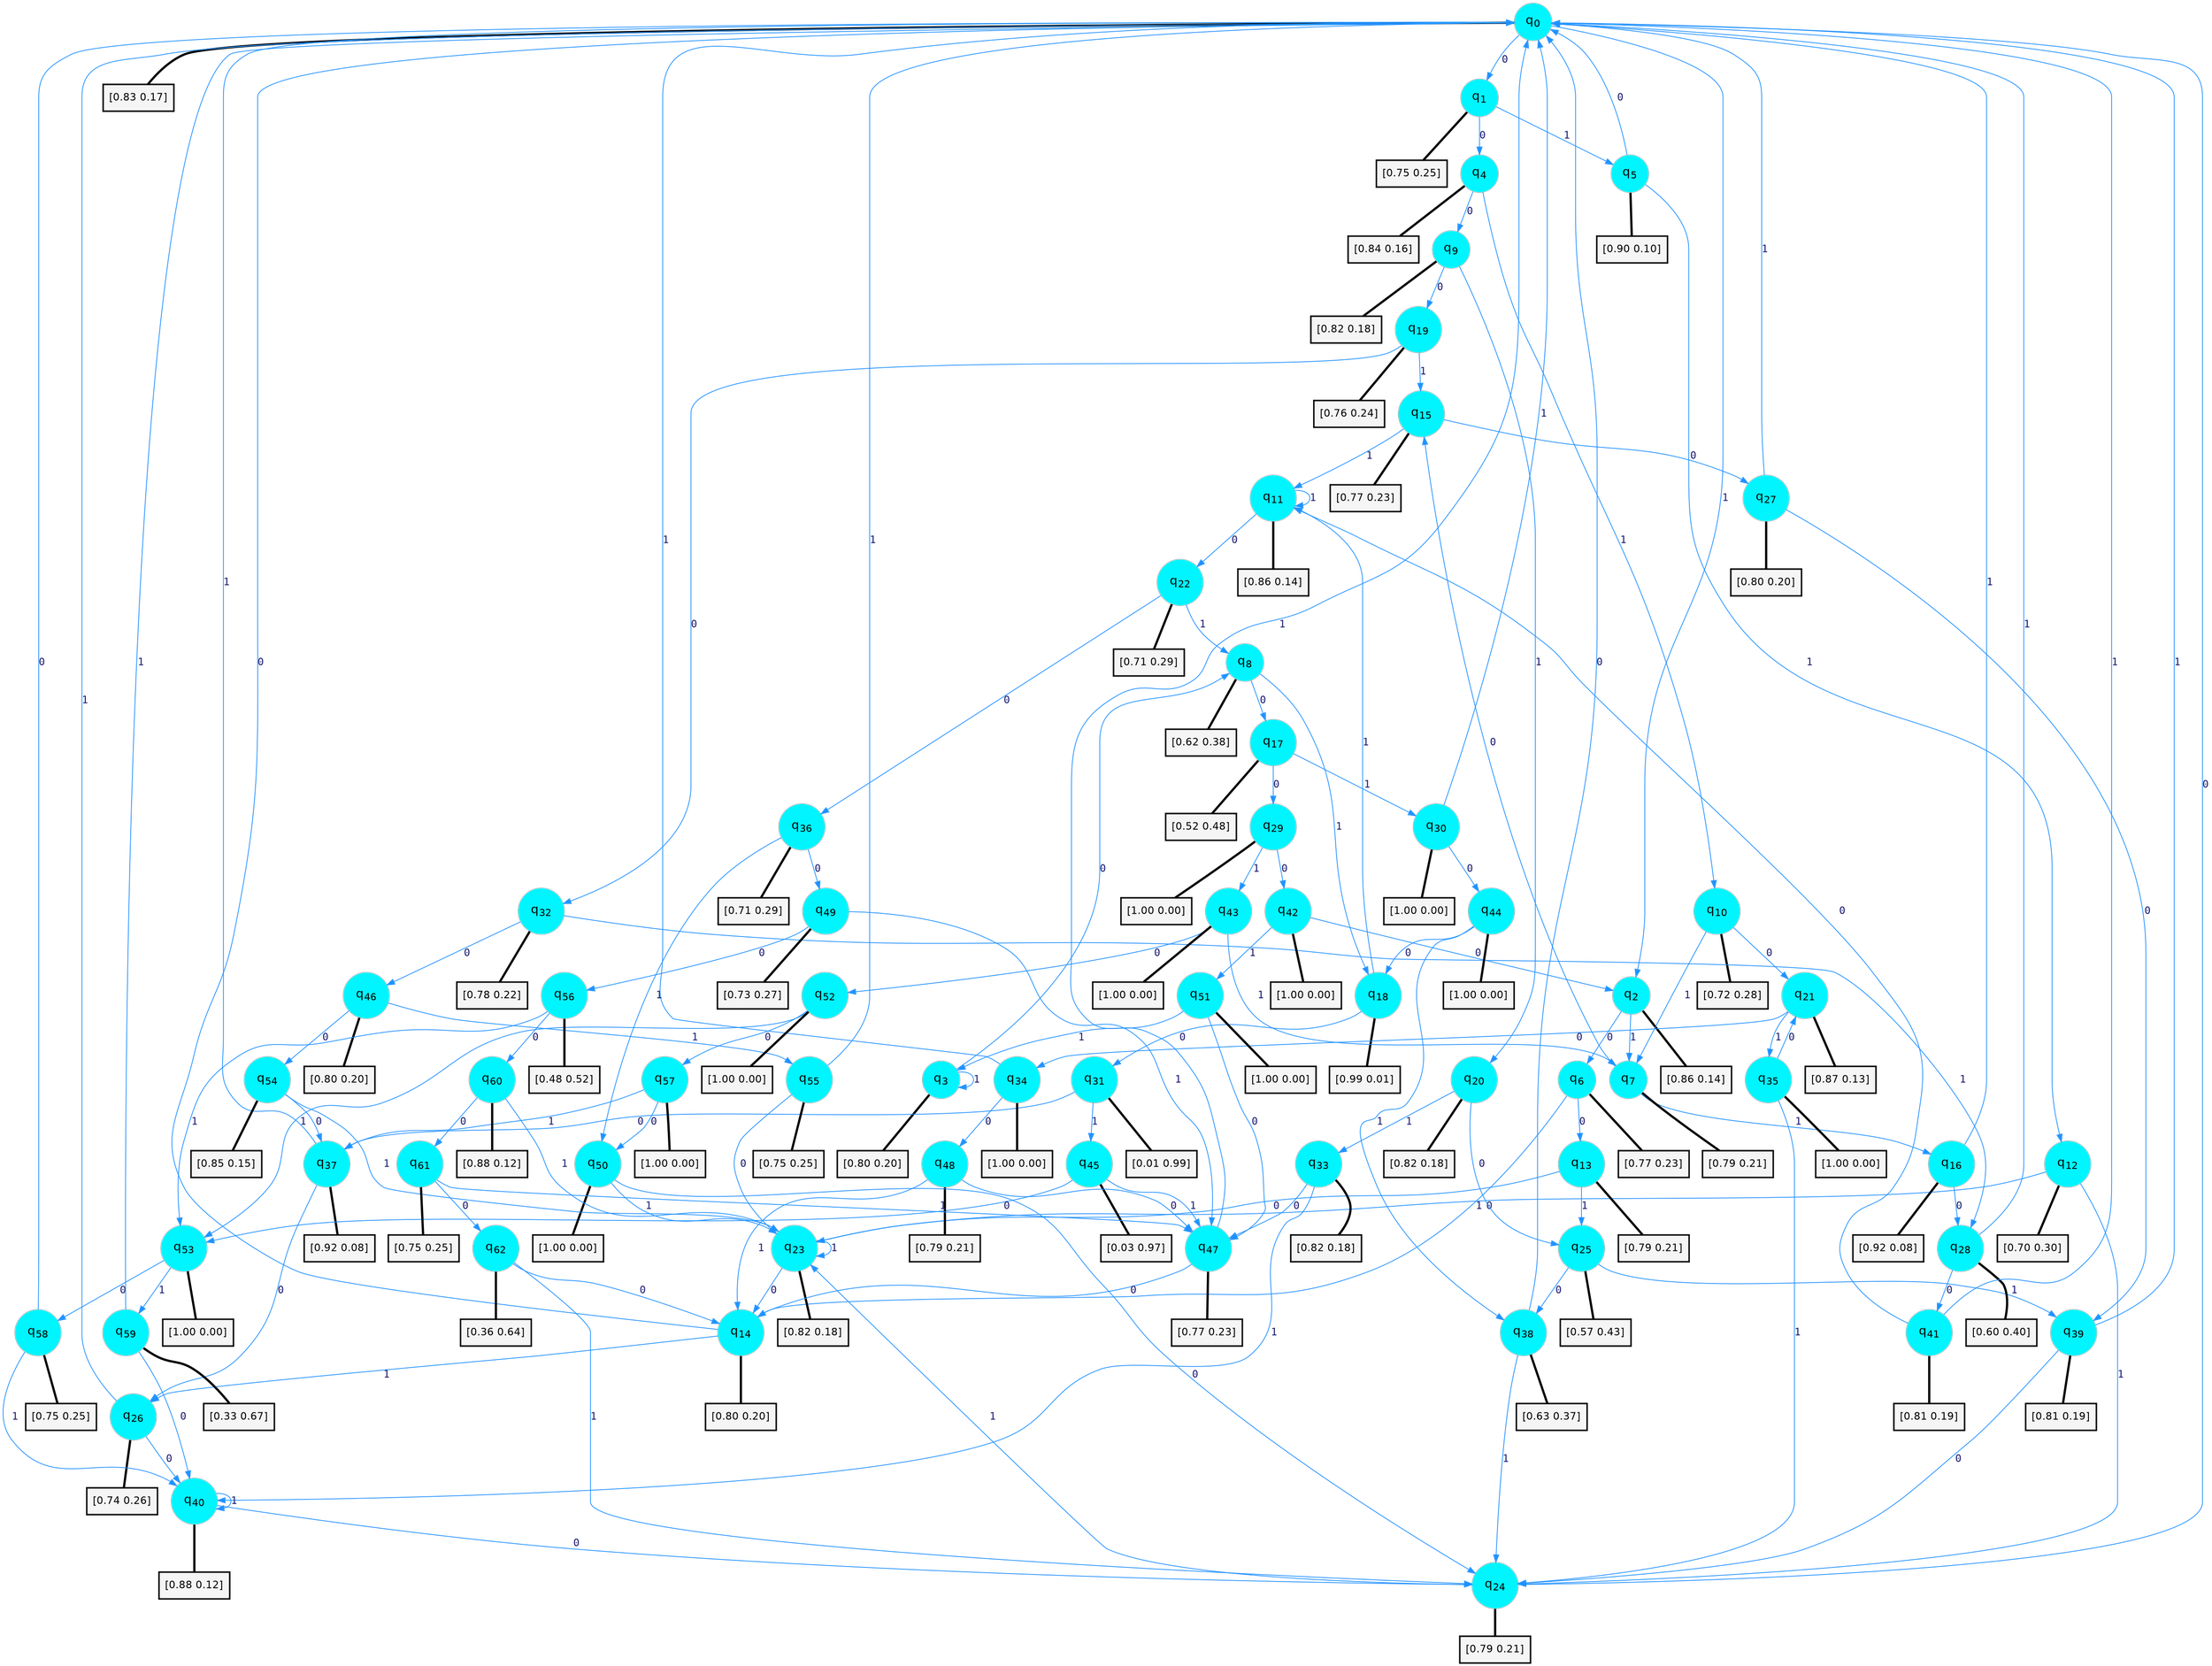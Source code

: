 digraph G {
graph [
bgcolor=transparent, dpi=300, rankdir=TD, size="40,25"];
node [
color=gray, fillcolor=turquoise1, fontcolor=black, fontname=Helvetica, fontsize=16, fontweight=bold, shape=circle, style=filled];
edge [
arrowsize=1, color=dodgerblue1, fontcolor=midnightblue, fontname=courier, fontweight=bold, penwidth=1, style=solid, weight=20];
0[label=<q<SUB>0</SUB>>];
1[label=<q<SUB>1</SUB>>];
2[label=<q<SUB>2</SUB>>];
3[label=<q<SUB>3</SUB>>];
4[label=<q<SUB>4</SUB>>];
5[label=<q<SUB>5</SUB>>];
6[label=<q<SUB>6</SUB>>];
7[label=<q<SUB>7</SUB>>];
8[label=<q<SUB>8</SUB>>];
9[label=<q<SUB>9</SUB>>];
10[label=<q<SUB>10</SUB>>];
11[label=<q<SUB>11</SUB>>];
12[label=<q<SUB>12</SUB>>];
13[label=<q<SUB>13</SUB>>];
14[label=<q<SUB>14</SUB>>];
15[label=<q<SUB>15</SUB>>];
16[label=<q<SUB>16</SUB>>];
17[label=<q<SUB>17</SUB>>];
18[label=<q<SUB>18</SUB>>];
19[label=<q<SUB>19</SUB>>];
20[label=<q<SUB>20</SUB>>];
21[label=<q<SUB>21</SUB>>];
22[label=<q<SUB>22</SUB>>];
23[label=<q<SUB>23</SUB>>];
24[label=<q<SUB>24</SUB>>];
25[label=<q<SUB>25</SUB>>];
26[label=<q<SUB>26</SUB>>];
27[label=<q<SUB>27</SUB>>];
28[label=<q<SUB>28</SUB>>];
29[label=<q<SUB>29</SUB>>];
30[label=<q<SUB>30</SUB>>];
31[label=<q<SUB>31</SUB>>];
32[label=<q<SUB>32</SUB>>];
33[label=<q<SUB>33</SUB>>];
34[label=<q<SUB>34</SUB>>];
35[label=<q<SUB>35</SUB>>];
36[label=<q<SUB>36</SUB>>];
37[label=<q<SUB>37</SUB>>];
38[label=<q<SUB>38</SUB>>];
39[label=<q<SUB>39</SUB>>];
40[label=<q<SUB>40</SUB>>];
41[label=<q<SUB>41</SUB>>];
42[label=<q<SUB>42</SUB>>];
43[label=<q<SUB>43</SUB>>];
44[label=<q<SUB>44</SUB>>];
45[label=<q<SUB>45</SUB>>];
46[label=<q<SUB>46</SUB>>];
47[label=<q<SUB>47</SUB>>];
48[label=<q<SUB>48</SUB>>];
49[label=<q<SUB>49</SUB>>];
50[label=<q<SUB>50</SUB>>];
51[label=<q<SUB>51</SUB>>];
52[label=<q<SUB>52</SUB>>];
53[label=<q<SUB>53</SUB>>];
54[label=<q<SUB>54</SUB>>];
55[label=<q<SUB>55</SUB>>];
56[label=<q<SUB>56</SUB>>];
57[label=<q<SUB>57</SUB>>];
58[label=<q<SUB>58</SUB>>];
59[label=<q<SUB>59</SUB>>];
60[label=<q<SUB>60</SUB>>];
61[label=<q<SUB>61</SUB>>];
62[label=<q<SUB>62</SUB>>];
63[label="[0.83 0.17]", shape=box,fontcolor=black, fontname=Helvetica, fontsize=14, penwidth=2, fillcolor=whitesmoke,color=black];
64[label="[0.75 0.25]", shape=box,fontcolor=black, fontname=Helvetica, fontsize=14, penwidth=2, fillcolor=whitesmoke,color=black];
65[label="[0.86 0.14]", shape=box,fontcolor=black, fontname=Helvetica, fontsize=14, penwidth=2, fillcolor=whitesmoke,color=black];
66[label="[0.80 0.20]", shape=box,fontcolor=black, fontname=Helvetica, fontsize=14, penwidth=2, fillcolor=whitesmoke,color=black];
67[label="[0.84 0.16]", shape=box,fontcolor=black, fontname=Helvetica, fontsize=14, penwidth=2, fillcolor=whitesmoke,color=black];
68[label="[0.90 0.10]", shape=box,fontcolor=black, fontname=Helvetica, fontsize=14, penwidth=2, fillcolor=whitesmoke,color=black];
69[label="[0.77 0.23]", shape=box,fontcolor=black, fontname=Helvetica, fontsize=14, penwidth=2, fillcolor=whitesmoke,color=black];
70[label="[0.79 0.21]", shape=box,fontcolor=black, fontname=Helvetica, fontsize=14, penwidth=2, fillcolor=whitesmoke,color=black];
71[label="[0.62 0.38]", shape=box,fontcolor=black, fontname=Helvetica, fontsize=14, penwidth=2, fillcolor=whitesmoke,color=black];
72[label="[0.82 0.18]", shape=box,fontcolor=black, fontname=Helvetica, fontsize=14, penwidth=2, fillcolor=whitesmoke,color=black];
73[label="[0.72 0.28]", shape=box,fontcolor=black, fontname=Helvetica, fontsize=14, penwidth=2, fillcolor=whitesmoke,color=black];
74[label="[0.86 0.14]", shape=box,fontcolor=black, fontname=Helvetica, fontsize=14, penwidth=2, fillcolor=whitesmoke,color=black];
75[label="[0.70 0.30]", shape=box,fontcolor=black, fontname=Helvetica, fontsize=14, penwidth=2, fillcolor=whitesmoke,color=black];
76[label="[0.79 0.21]", shape=box,fontcolor=black, fontname=Helvetica, fontsize=14, penwidth=2, fillcolor=whitesmoke,color=black];
77[label="[0.80 0.20]", shape=box,fontcolor=black, fontname=Helvetica, fontsize=14, penwidth=2, fillcolor=whitesmoke,color=black];
78[label="[0.77 0.23]", shape=box,fontcolor=black, fontname=Helvetica, fontsize=14, penwidth=2, fillcolor=whitesmoke,color=black];
79[label="[0.92 0.08]", shape=box,fontcolor=black, fontname=Helvetica, fontsize=14, penwidth=2, fillcolor=whitesmoke,color=black];
80[label="[0.52 0.48]", shape=box,fontcolor=black, fontname=Helvetica, fontsize=14, penwidth=2, fillcolor=whitesmoke,color=black];
81[label="[0.99 0.01]", shape=box,fontcolor=black, fontname=Helvetica, fontsize=14, penwidth=2, fillcolor=whitesmoke,color=black];
82[label="[0.76 0.24]", shape=box,fontcolor=black, fontname=Helvetica, fontsize=14, penwidth=2, fillcolor=whitesmoke,color=black];
83[label="[0.82 0.18]", shape=box,fontcolor=black, fontname=Helvetica, fontsize=14, penwidth=2, fillcolor=whitesmoke,color=black];
84[label="[0.87 0.13]", shape=box,fontcolor=black, fontname=Helvetica, fontsize=14, penwidth=2, fillcolor=whitesmoke,color=black];
85[label="[0.71 0.29]", shape=box,fontcolor=black, fontname=Helvetica, fontsize=14, penwidth=2, fillcolor=whitesmoke,color=black];
86[label="[0.82 0.18]", shape=box,fontcolor=black, fontname=Helvetica, fontsize=14, penwidth=2, fillcolor=whitesmoke,color=black];
87[label="[0.79 0.21]", shape=box,fontcolor=black, fontname=Helvetica, fontsize=14, penwidth=2, fillcolor=whitesmoke,color=black];
88[label="[0.57 0.43]", shape=box,fontcolor=black, fontname=Helvetica, fontsize=14, penwidth=2, fillcolor=whitesmoke,color=black];
89[label="[0.74 0.26]", shape=box,fontcolor=black, fontname=Helvetica, fontsize=14, penwidth=2, fillcolor=whitesmoke,color=black];
90[label="[0.80 0.20]", shape=box,fontcolor=black, fontname=Helvetica, fontsize=14, penwidth=2, fillcolor=whitesmoke,color=black];
91[label="[0.60 0.40]", shape=box,fontcolor=black, fontname=Helvetica, fontsize=14, penwidth=2, fillcolor=whitesmoke,color=black];
92[label="[1.00 0.00]", shape=box,fontcolor=black, fontname=Helvetica, fontsize=14, penwidth=2, fillcolor=whitesmoke,color=black];
93[label="[1.00 0.00]", shape=box,fontcolor=black, fontname=Helvetica, fontsize=14, penwidth=2, fillcolor=whitesmoke,color=black];
94[label="[0.01 0.99]", shape=box,fontcolor=black, fontname=Helvetica, fontsize=14, penwidth=2, fillcolor=whitesmoke,color=black];
95[label="[0.78 0.22]", shape=box,fontcolor=black, fontname=Helvetica, fontsize=14, penwidth=2, fillcolor=whitesmoke,color=black];
96[label="[0.82 0.18]", shape=box,fontcolor=black, fontname=Helvetica, fontsize=14, penwidth=2, fillcolor=whitesmoke,color=black];
97[label="[1.00 0.00]", shape=box,fontcolor=black, fontname=Helvetica, fontsize=14, penwidth=2, fillcolor=whitesmoke,color=black];
98[label="[1.00 0.00]", shape=box,fontcolor=black, fontname=Helvetica, fontsize=14, penwidth=2, fillcolor=whitesmoke,color=black];
99[label="[0.71 0.29]", shape=box,fontcolor=black, fontname=Helvetica, fontsize=14, penwidth=2, fillcolor=whitesmoke,color=black];
100[label="[0.92 0.08]", shape=box,fontcolor=black, fontname=Helvetica, fontsize=14, penwidth=2, fillcolor=whitesmoke,color=black];
101[label="[0.63 0.37]", shape=box,fontcolor=black, fontname=Helvetica, fontsize=14, penwidth=2, fillcolor=whitesmoke,color=black];
102[label="[0.81 0.19]", shape=box,fontcolor=black, fontname=Helvetica, fontsize=14, penwidth=2, fillcolor=whitesmoke,color=black];
103[label="[0.88 0.12]", shape=box,fontcolor=black, fontname=Helvetica, fontsize=14, penwidth=2, fillcolor=whitesmoke,color=black];
104[label="[0.81 0.19]", shape=box,fontcolor=black, fontname=Helvetica, fontsize=14, penwidth=2, fillcolor=whitesmoke,color=black];
105[label="[1.00 0.00]", shape=box,fontcolor=black, fontname=Helvetica, fontsize=14, penwidth=2, fillcolor=whitesmoke,color=black];
106[label="[1.00 0.00]", shape=box,fontcolor=black, fontname=Helvetica, fontsize=14, penwidth=2, fillcolor=whitesmoke,color=black];
107[label="[1.00 0.00]", shape=box,fontcolor=black, fontname=Helvetica, fontsize=14, penwidth=2, fillcolor=whitesmoke,color=black];
108[label="[0.03 0.97]", shape=box,fontcolor=black, fontname=Helvetica, fontsize=14, penwidth=2, fillcolor=whitesmoke,color=black];
109[label="[0.80 0.20]", shape=box,fontcolor=black, fontname=Helvetica, fontsize=14, penwidth=2, fillcolor=whitesmoke,color=black];
110[label="[0.77 0.23]", shape=box,fontcolor=black, fontname=Helvetica, fontsize=14, penwidth=2, fillcolor=whitesmoke,color=black];
111[label="[0.79 0.21]", shape=box,fontcolor=black, fontname=Helvetica, fontsize=14, penwidth=2, fillcolor=whitesmoke,color=black];
112[label="[0.73 0.27]", shape=box,fontcolor=black, fontname=Helvetica, fontsize=14, penwidth=2, fillcolor=whitesmoke,color=black];
113[label="[1.00 0.00]", shape=box,fontcolor=black, fontname=Helvetica, fontsize=14, penwidth=2, fillcolor=whitesmoke,color=black];
114[label="[1.00 0.00]", shape=box,fontcolor=black, fontname=Helvetica, fontsize=14, penwidth=2, fillcolor=whitesmoke,color=black];
115[label="[1.00 0.00]", shape=box,fontcolor=black, fontname=Helvetica, fontsize=14, penwidth=2, fillcolor=whitesmoke,color=black];
116[label="[1.00 0.00]", shape=box,fontcolor=black, fontname=Helvetica, fontsize=14, penwidth=2, fillcolor=whitesmoke,color=black];
117[label="[0.85 0.15]", shape=box,fontcolor=black, fontname=Helvetica, fontsize=14, penwidth=2, fillcolor=whitesmoke,color=black];
118[label="[0.75 0.25]", shape=box,fontcolor=black, fontname=Helvetica, fontsize=14, penwidth=2, fillcolor=whitesmoke,color=black];
119[label="[0.48 0.52]", shape=box,fontcolor=black, fontname=Helvetica, fontsize=14, penwidth=2, fillcolor=whitesmoke,color=black];
120[label="[1.00 0.00]", shape=box,fontcolor=black, fontname=Helvetica, fontsize=14, penwidth=2, fillcolor=whitesmoke,color=black];
121[label="[0.75 0.25]", shape=box,fontcolor=black, fontname=Helvetica, fontsize=14, penwidth=2, fillcolor=whitesmoke,color=black];
122[label="[0.33 0.67]", shape=box,fontcolor=black, fontname=Helvetica, fontsize=14, penwidth=2, fillcolor=whitesmoke,color=black];
123[label="[0.88 0.12]", shape=box,fontcolor=black, fontname=Helvetica, fontsize=14, penwidth=2, fillcolor=whitesmoke,color=black];
124[label="[0.75 0.25]", shape=box,fontcolor=black, fontname=Helvetica, fontsize=14, penwidth=2, fillcolor=whitesmoke,color=black];
125[label="[0.36 0.64]", shape=box,fontcolor=black, fontname=Helvetica, fontsize=14, penwidth=2, fillcolor=whitesmoke,color=black];
0->1 [label=0];
0->2 [label=1];
0->63 [arrowhead=none, penwidth=3,color=black];
1->4 [label=0];
1->5 [label=1];
1->64 [arrowhead=none, penwidth=3,color=black];
2->6 [label=0];
2->7 [label=1];
2->65 [arrowhead=none, penwidth=3,color=black];
3->8 [label=0];
3->3 [label=1];
3->66 [arrowhead=none, penwidth=3,color=black];
4->9 [label=0];
4->10 [label=1];
4->67 [arrowhead=none, penwidth=3,color=black];
5->0 [label=0];
5->12 [label=1];
5->68 [arrowhead=none, penwidth=3,color=black];
6->13 [label=0];
6->14 [label=1];
6->69 [arrowhead=none, penwidth=3,color=black];
7->15 [label=0];
7->16 [label=1];
7->70 [arrowhead=none, penwidth=3,color=black];
8->17 [label=0];
8->18 [label=1];
8->71 [arrowhead=none, penwidth=3,color=black];
9->19 [label=0];
9->20 [label=1];
9->72 [arrowhead=none, penwidth=3,color=black];
10->21 [label=0];
10->7 [label=1];
10->73 [arrowhead=none, penwidth=3,color=black];
11->22 [label=0];
11->11 [label=1];
11->74 [arrowhead=none, penwidth=3,color=black];
12->23 [label=0];
12->24 [label=1];
12->75 [arrowhead=none, penwidth=3,color=black];
13->23 [label=0];
13->25 [label=1];
13->76 [arrowhead=none, penwidth=3,color=black];
14->0 [label=0];
14->26 [label=1];
14->77 [arrowhead=none, penwidth=3,color=black];
15->27 [label=0];
15->11 [label=1];
15->78 [arrowhead=none, penwidth=3,color=black];
16->28 [label=0];
16->0 [label=1];
16->79 [arrowhead=none, penwidth=3,color=black];
17->29 [label=0];
17->30 [label=1];
17->80 [arrowhead=none, penwidth=3,color=black];
18->31 [label=0];
18->11 [label=1];
18->81 [arrowhead=none, penwidth=3,color=black];
19->32 [label=0];
19->15 [label=1];
19->82 [arrowhead=none, penwidth=3,color=black];
20->25 [label=0];
20->33 [label=1];
20->83 [arrowhead=none, penwidth=3,color=black];
21->34 [label=0];
21->35 [label=1];
21->84 [arrowhead=none, penwidth=3,color=black];
22->36 [label=0];
22->8 [label=1];
22->85 [arrowhead=none, penwidth=3,color=black];
23->14 [label=0];
23->23 [label=1];
23->86 [arrowhead=none, penwidth=3,color=black];
24->0 [label=0];
24->23 [label=1];
24->87 [arrowhead=none, penwidth=3,color=black];
25->38 [label=0];
25->39 [label=1];
25->88 [arrowhead=none, penwidth=3,color=black];
26->40 [label=0];
26->0 [label=1];
26->89 [arrowhead=none, penwidth=3,color=black];
27->39 [label=0];
27->0 [label=1];
27->90 [arrowhead=none, penwidth=3,color=black];
28->41 [label=0];
28->0 [label=1];
28->91 [arrowhead=none, penwidth=3,color=black];
29->42 [label=0];
29->43 [label=1];
29->92 [arrowhead=none, penwidth=3,color=black];
30->44 [label=0];
30->0 [label=1];
30->93 [arrowhead=none, penwidth=3,color=black];
31->37 [label=0];
31->45 [label=1];
31->94 [arrowhead=none, penwidth=3,color=black];
32->46 [label=0];
32->28 [label=1];
32->95 [arrowhead=none, penwidth=3,color=black];
33->47 [label=0];
33->40 [label=1];
33->96 [arrowhead=none, penwidth=3,color=black];
34->48 [label=0];
34->0 [label=1];
34->97 [arrowhead=none, penwidth=3,color=black];
35->21 [label=0];
35->24 [label=1];
35->98 [arrowhead=none, penwidth=3,color=black];
36->49 [label=0];
36->50 [label=1];
36->99 [arrowhead=none, penwidth=3,color=black];
37->26 [label=0];
37->0 [label=1];
37->100 [arrowhead=none, penwidth=3,color=black];
38->0 [label=0];
38->24 [label=1];
38->101 [arrowhead=none, penwidth=3,color=black];
39->24 [label=0];
39->0 [label=1];
39->102 [arrowhead=none, penwidth=3,color=black];
40->24 [label=0];
40->40 [label=1];
40->103 [arrowhead=none, penwidth=3,color=black];
41->11 [label=0];
41->0 [label=1];
41->104 [arrowhead=none, penwidth=3,color=black];
42->2 [label=0];
42->51 [label=1];
42->105 [arrowhead=none, penwidth=3,color=black];
43->52 [label=0];
43->7 [label=1];
43->106 [arrowhead=none, penwidth=3,color=black];
44->18 [label=0];
44->38 [label=1];
44->107 [arrowhead=none, penwidth=3,color=black];
45->53 [label=0];
45->47 [label=1];
45->108 [arrowhead=none, penwidth=3,color=black];
46->54 [label=0];
46->55 [label=1];
46->109 [arrowhead=none, penwidth=3,color=black];
47->14 [label=0];
47->0 [label=1];
47->110 [arrowhead=none, penwidth=3,color=black];
48->47 [label=0];
48->14 [label=1];
48->111 [arrowhead=none, penwidth=3,color=black];
49->56 [label=0];
49->47 [label=1];
49->112 [arrowhead=none, penwidth=3,color=black];
50->24 [label=0];
50->23 [label=1];
50->113 [arrowhead=none, penwidth=3,color=black];
51->47 [label=0];
51->3 [label=1];
51->114 [arrowhead=none, penwidth=3,color=black];
52->57 [label=0];
52->53 [label=1];
52->115 [arrowhead=none, penwidth=3,color=black];
53->58 [label=0];
53->59 [label=1];
53->116 [arrowhead=none, penwidth=3,color=black];
54->37 [label=0];
54->23 [label=1];
54->117 [arrowhead=none, penwidth=3,color=black];
55->23 [label=0];
55->0 [label=1];
55->118 [arrowhead=none, penwidth=3,color=black];
56->60 [label=0];
56->53 [label=1];
56->119 [arrowhead=none, penwidth=3,color=black];
57->50 [label=0];
57->37 [label=1];
57->120 [arrowhead=none, penwidth=3,color=black];
58->0 [label=0];
58->40 [label=1];
58->121 [arrowhead=none, penwidth=3,color=black];
59->40 [label=0];
59->0 [label=1];
59->122 [arrowhead=none, penwidth=3,color=black];
60->61 [label=0];
60->23 [label=1];
60->123 [arrowhead=none, penwidth=3,color=black];
61->62 [label=0];
61->47 [label=1];
61->124 [arrowhead=none, penwidth=3,color=black];
62->14 [label=0];
62->24 [label=1];
62->125 [arrowhead=none, penwidth=3,color=black];
}

